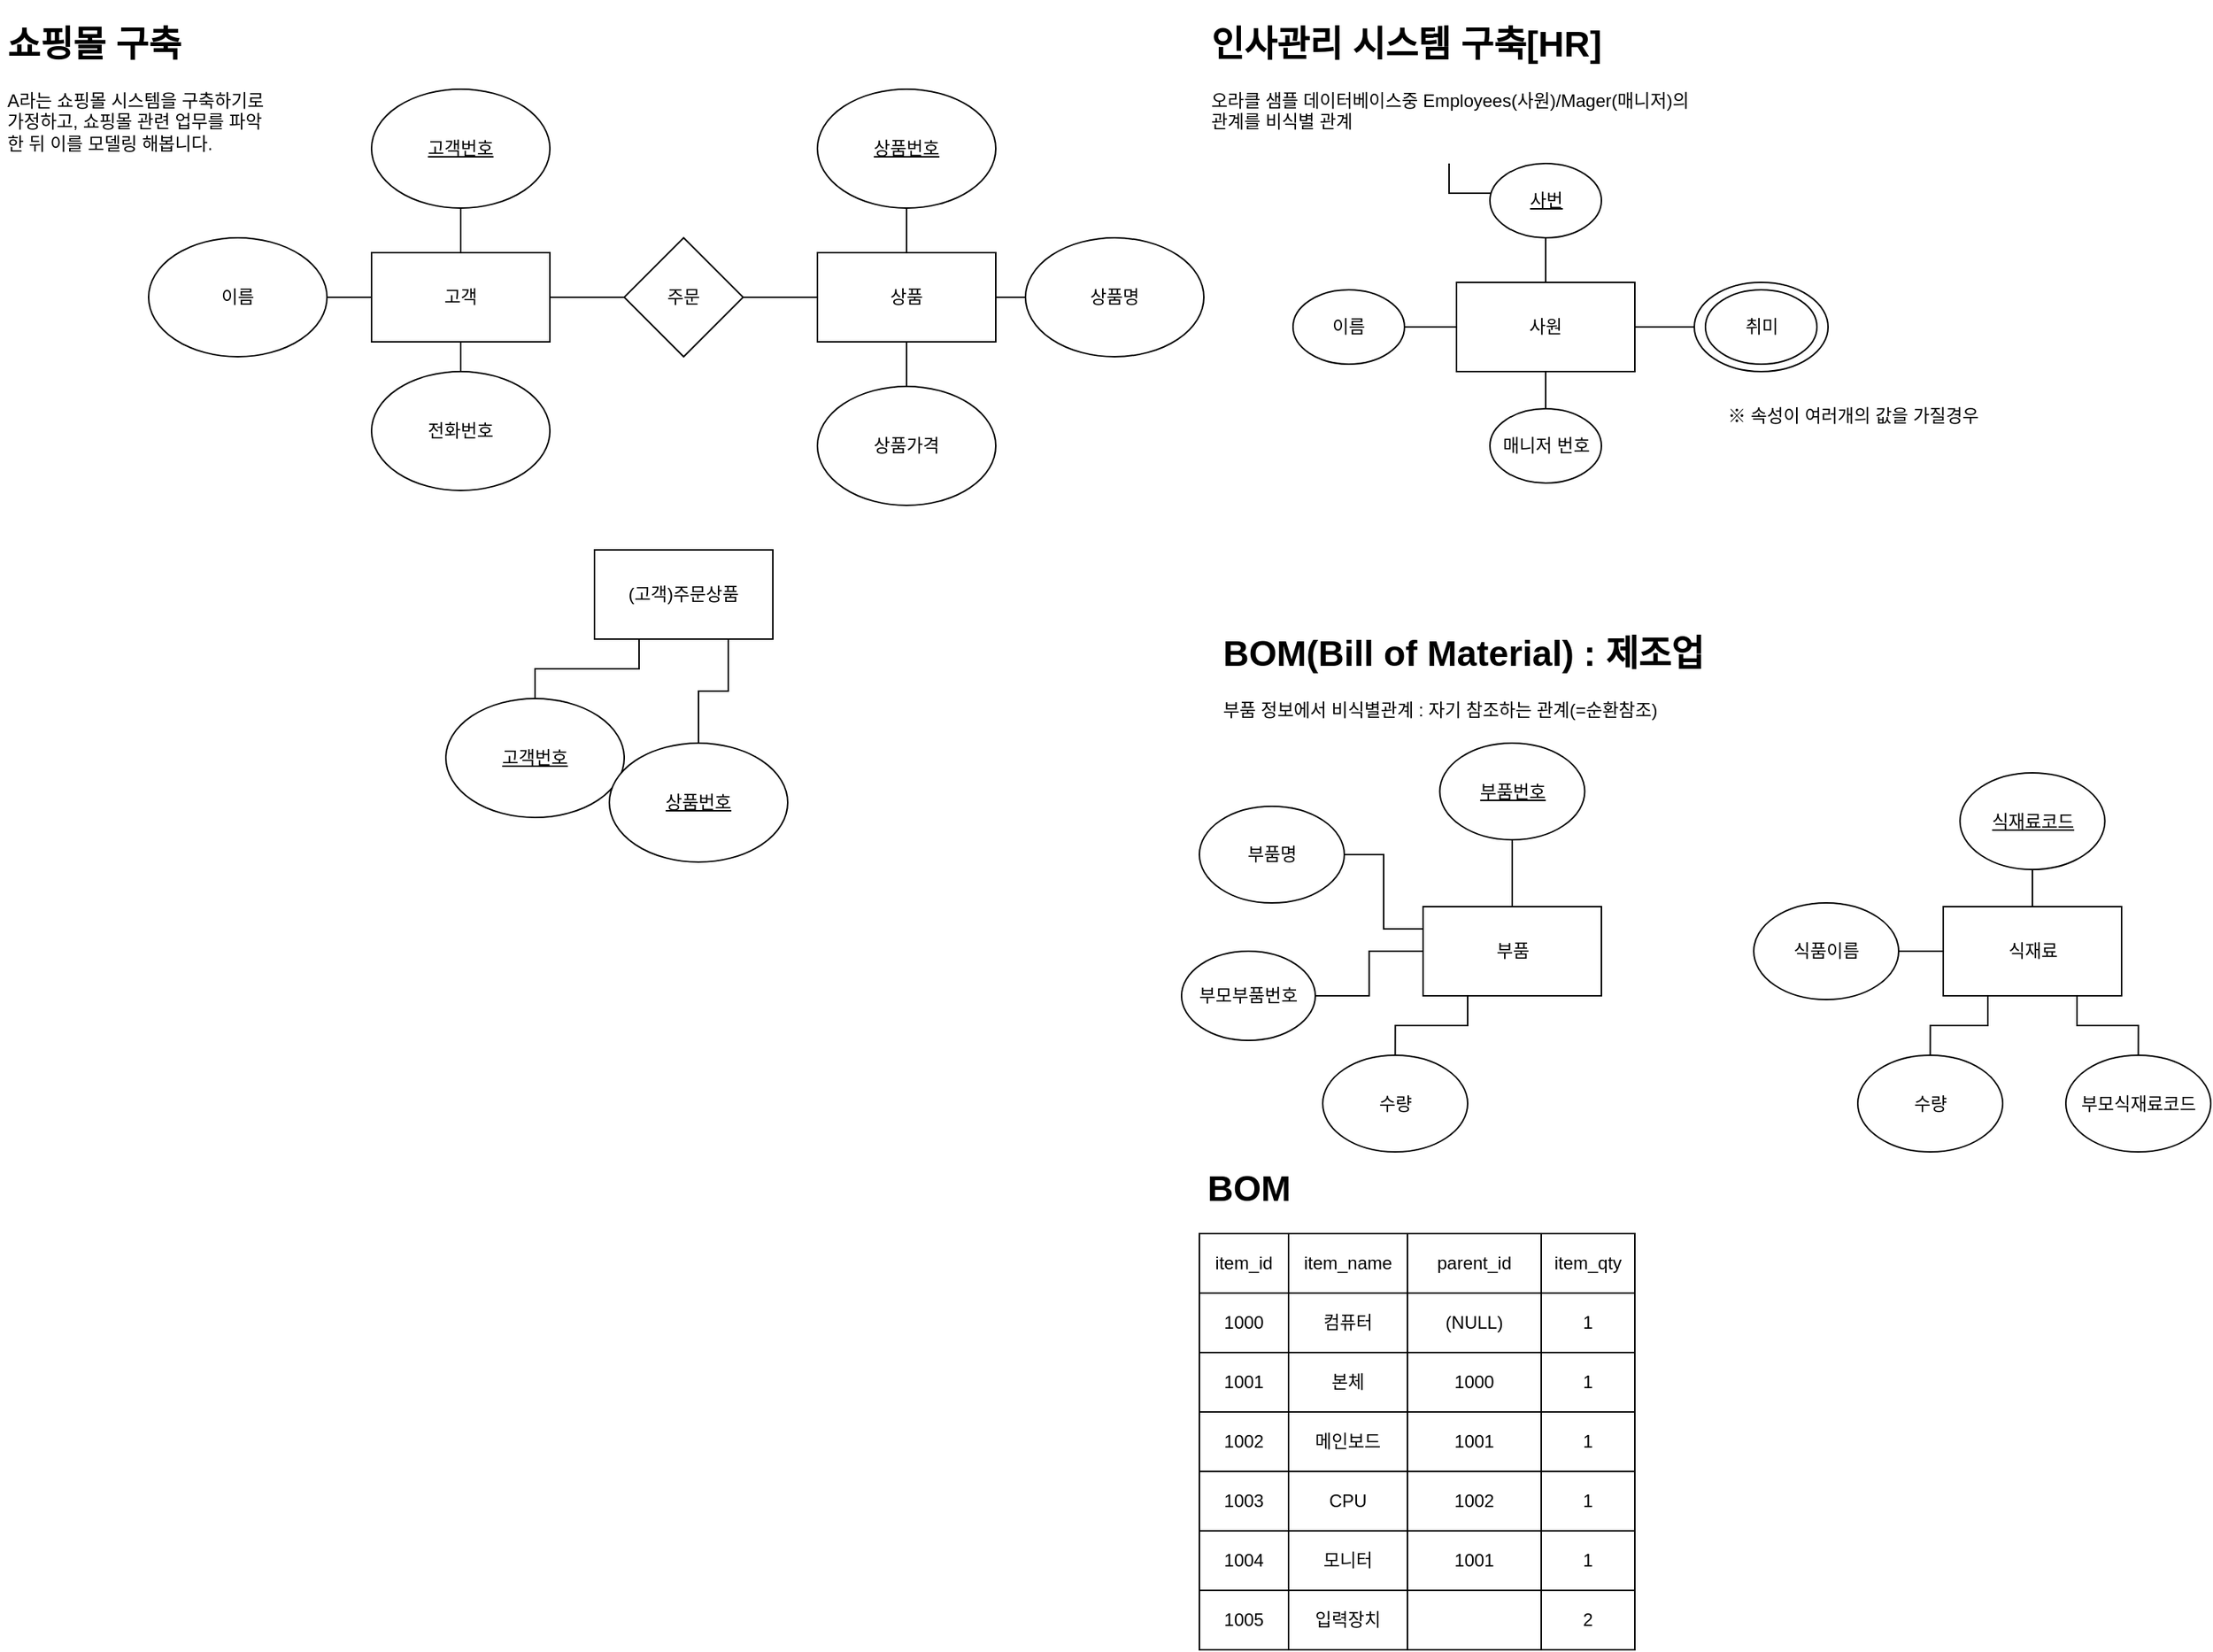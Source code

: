 <mxfile version="20.5.1" type="device"><diagram id="C5RBs43oDa-KdzZeNtuy" name="Page-1"><mxGraphModel dx="823" dy="474" grid="1" gridSize="10" guides="1" tooltips="1" connect="1" arrows="1" fold="1" page="1" pageScale="1" pageWidth="827" pageHeight="1169" math="0" shadow="0"><root><mxCell id="WIyWlLk6GJQsqaUBKTNV-0"/><mxCell id="WIyWlLk6GJQsqaUBKTNV-1" parent="WIyWlLk6GJQsqaUBKTNV-0"/><mxCell id="S60q0jy6EDqUp4H9LSwq-17" style="edgeStyle=orthogonalEdgeStyle;rounded=0;orthogonalLoop=1;jettySize=auto;html=1;exitX=1;exitY=0.5;exitDx=0;exitDy=0;entryX=0;entryY=0.5;entryDx=0;entryDy=0;endArrow=none;endFill=0;" edge="1" parent="WIyWlLk6GJQsqaUBKTNV-1" source="S60q0jy6EDqUp4H9LSwq-0" target="S60q0jy6EDqUp4H9LSwq-12"><mxGeometry relative="1" as="geometry"/></mxCell><mxCell id="S60q0jy6EDqUp4H9LSwq-0" value="고객" style="rounded=0;whiteSpace=wrap;html=1;" vertex="1" parent="WIyWlLk6GJQsqaUBKTNV-1"><mxGeometry x="270" y="170" width="120" height="60" as="geometry"/></mxCell><mxCell id="S60q0jy6EDqUp4H9LSwq-4" style="edgeStyle=orthogonalEdgeStyle;rounded=0;orthogonalLoop=1;jettySize=auto;html=1;exitX=0.5;exitY=1;exitDx=0;exitDy=0;entryX=0.5;entryY=0;entryDx=0;entryDy=0;endArrow=none;endFill=0;" edge="1" parent="WIyWlLk6GJQsqaUBKTNV-1" source="S60q0jy6EDqUp4H9LSwq-1" target="S60q0jy6EDqUp4H9LSwq-0"><mxGeometry relative="1" as="geometry"/></mxCell><mxCell id="S60q0jy6EDqUp4H9LSwq-1" value="고객번호" style="ellipse;whiteSpace=wrap;html=1;fontStyle=4" vertex="1" parent="WIyWlLk6GJQsqaUBKTNV-1"><mxGeometry x="270" y="60" width="120" height="80" as="geometry"/></mxCell><mxCell id="S60q0jy6EDqUp4H9LSwq-5" style="edgeStyle=orthogonalEdgeStyle;rounded=0;orthogonalLoop=1;jettySize=auto;html=1;exitX=1;exitY=0.5;exitDx=0;exitDy=0;entryX=0;entryY=0.5;entryDx=0;entryDy=0;endArrow=none;endFill=0;" edge="1" parent="WIyWlLk6GJQsqaUBKTNV-1" source="S60q0jy6EDqUp4H9LSwq-2" target="S60q0jy6EDqUp4H9LSwq-0"><mxGeometry relative="1" as="geometry"/></mxCell><mxCell id="S60q0jy6EDqUp4H9LSwq-2" value="이름" style="ellipse;whiteSpace=wrap;html=1;" vertex="1" parent="WIyWlLk6GJQsqaUBKTNV-1"><mxGeometry x="120" y="160" width="120" height="80" as="geometry"/></mxCell><mxCell id="S60q0jy6EDqUp4H9LSwq-6" style="edgeStyle=orthogonalEdgeStyle;rounded=0;orthogonalLoop=1;jettySize=auto;html=1;exitX=0.5;exitY=0;exitDx=0;exitDy=0;entryX=0.5;entryY=1;entryDx=0;entryDy=0;endArrow=none;endFill=0;" edge="1" parent="WIyWlLk6GJQsqaUBKTNV-1" source="S60q0jy6EDqUp4H9LSwq-3" target="S60q0jy6EDqUp4H9LSwq-0"><mxGeometry relative="1" as="geometry"/></mxCell><mxCell id="S60q0jy6EDqUp4H9LSwq-3" value="전화번호" style="ellipse;whiteSpace=wrap;html=1;" vertex="1" parent="WIyWlLk6GJQsqaUBKTNV-1"><mxGeometry x="270" y="250" width="120" height="80" as="geometry"/></mxCell><mxCell id="S60q0jy6EDqUp4H9LSwq-7" value="상품" style="rounded=0;whiteSpace=wrap;html=1;" vertex="1" parent="WIyWlLk6GJQsqaUBKTNV-1"><mxGeometry x="570" y="170" width="120" height="60" as="geometry"/></mxCell><mxCell id="S60q0jy6EDqUp4H9LSwq-15" style="edgeStyle=orthogonalEdgeStyle;rounded=0;orthogonalLoop=1;jettySize=auto;html=1;exitX=0.5;exitY=0;exitDx=0;exitDy=0;entryX=0.5;entryY=1;entryDx=0;entryDy=0;endArrow=none;endFill=0;" edge="1" parent="WIyWlLk6GJQsqaUBKTNV-1" source="S60q0jy6EDqUp4H9LSwq-9" target="S60q0jy6EDqUp4H9LSwq-7"><mxGeometry relative="1" as="geometry"/></mxCell><mxCell id="S60q0jy6EDqUp4H9LSwq-9" value="상품가격" style="ellipse;whiteSpace=wrap;html=1;" vertex="1" parent="WIyWlLk6GJQsqaUBKTNV-1"><mxGeometry x="570" y="260" width="120" height="80" as="geometry"/></mxCell><mxCell id="S60q0jy6EDqUp4H9LSwq-13" style="edgeStyle=orthogonalEdgeStyle;rounded=0;orthogonalLoop=1;jettySize=auto;html=1;exitX=0.5;exitY=1;exitDx=0;exitDy=0;entryX=0.5;entryY=0;entryDx=0;entryDy=0;endArrow=none;endFill=0;" edge="1" parent="WIyWlLk6GJQsqaUBKTNV-1" source="S60q0jy6EDqUp4H9LSwq-10" target="S60q0jy6EDqUp4H9LSwq-7"><mxGeometry relative="1" as="geometry"/></mxCell><mxCell id="S60q0jy6EDqUp4H9LSwq-10" value="상품번호" style="ellipse;whiteSpace=wrap;html=1;fontStyle=4" vertex="1" parent="WIyWlLk6GJQsqaUBKTNV-1"><mxGeometry x="570" y="60" width="120" height="80" as="geometry"/></mxCell><mxCell id="S60q0jy6EDqUp4H9LSwq-14" style="edgeStyle=orthogonalEdgeStyle;rounded=0;orthogonalLoop=1;jettySize=auto;html=1;exitX=0;exitY=0.5;exitDx=0;exitDy=0;entryX=1;entryY=0.5;entryDx=0;entryDy=0;endArrow=none;endFill=0;" edge="1" parent="WIyWlLk6GJQsqaUBKTNV-1" source="S60q0jy6EDqUp4H9LSwq-11" target="S60q0jy6EDqUp4H9LSwq-7"><mxGeometry relative="1" as="geometry"/></mxCell><mxCell id="S60q0jy6EDqUp4H9LSwq-11" value="상품명" style="ellipse;whiteSpace=wrap;html=1;" vertex="1" parent="WIyWlLk6GJQsqaUBKTNV-1"><mxGeometry x="710" y="160" width="120" height="80" as="geometry"/></mxCell><mxCell id="S60q0jy6EDqUp4H9LSwq-18" style="edgeStyle=orthogonalEdgeStyle;rounded=0;orthogonalLoop=1;jettySize=auto;html=1;exitX=1;exitY=0.5;exitDx=0;exitDy=0;entryX=0;entryY=0.5;entryDx=0;entryDy=0;endArrow=none;endFill=0;" edge="1" parent="WIyWlLk6GJQsqaUBKTNV-1" source="S60q0jy6EDqUp4H9LSwq-12" target="S60q0jy6EDqUp4H9LSwq-7"><mxGeometry relative="1" as="geometry"/></mxCell><mxCell id="S60q0jy6EDqUp4H9LSwq-12" value="주문" style="rhombus;whiteSpace=wrap;html=1;" vertex="1" parent="WIyWlLk6GJQsqaUBKTNV-1"><mxGeometry x="440" y="160" width="80" height="80" as="geometry"/></mxCell><mxCell id="S60q0jy6EDqUp4H9LSwq-16" value="&lt;h1&gt;쇼핑몰 구축&lt;/h1&gt;&lt;p&gt;A라는 쇼핑몰 시스템을 구축하기로 가정하고, 쇼핑몰 관련 업무를 파악한 뒤 이를 모델링 해봅니다.&lt;/p&gt;" style="text;html=1;strokeColor=none;fillColor=none;spacing=5;spacingTop=-20;whiteSpace=wrap;overflow=hidden;rounded=0;" vertex="1" parent="WIyWlLk6GJQsqaUBKTNV-1"><mxGeometry x="20" y="10" width="190" height="120" as="geometry"/></mxCell><mxCell id="S60q0jy6EDqUp4H9LSwq-19" value="(고객)주문상품" style="rounded=0;whiteSpace=wrap;html=1;" vertex="1" parent="WIyWlLk6GJQsqaUBKTNV-1"><mxGeometry x="420" y="370" width="120" height="60" as="geometry"/></mxCell><mxCell id="S60q0jy6EDqUp4H9LSwq-22" style="edgeStyle=orthogonalEdgeStyle;rounded=0;orthogonalLoop=1;jettySize=auto;html=1;exitX=0.5;exitY=0;exitDx=0;exitDy=0;entryX=0.25;entryY=1;entryDx=0;entryDy=0;startArrow=none;startFill=0;endArrow=none;endFill=0;" edge="1" parent="WIyWlLk6GJQsqaUBKTNV-1" source="S60q0jy6EDqUp4H9LSwq-20" target="S60q0jy6EDqUp4H9LSwq-19"><mxGeometry relative="1" as="geometry"/></mxCell><mxCell id="S60q0jy6EDqUp4H9LSwq-20" value="고객번호" style="ellipse;whiteSpace=wrap;html=1;fontStyle=4" vertex="1" parent="WIyWlLk6GJQsqaUBKTNV-1"><mxGeometry x="320" y="470" width="120" height="80" as="geometry"/></mxCell><mxCell id="S60q0jy6EDqUp4H9LSwq-23" style="edgeStyle=orthogonalEdgeStyle;rounded=0;orthogonalLoop=1;jettySize=auto;html=1;exitX=0.5;exitY=0;exitDx=0;exitDy=0;entryX=0.75;entryY=1;entryDx=0;entryDy=0;startArrow=none;startFill=0;endArrow=none;endFill=0;" edge="1" parent="WIyWlLk6GJQsqaUBKTNV-1" source="S60q0jy6EDqUp4H9LSwq-21" target="S60q0jy6EDqUp4H9LSwq-19"><mxGeometry relative="1" as="geometry"/></mxCell><mxCell id="S60q0jy6EDqUp4H9LSwq-21" value="상품번호" style="ellipse;whiteSpace=wrap;html=1;fontStyle=4" vertex="1" parent="WIyWlLk6GJQsqaUBKTNV-1"><mxGeometry x="430" y="500" width="120" height="80" as="geometry"/></mxCell><mxCell id="S60q0jy6EDqUp4H9LSwq-36" style="edgeStyle=orthogonalEdgeStyle;rounded=0;orthogonalLoop=1;jettySize=auto;html=1;startArrow=none;startFill=0;endArrow=none;endFill=0;" edge="1" parent="WIyWlLk6GJQsqaUBKTNV-1" source="S60q0jy6EDqUp4H9LSwq-24" target="S60q0jy6EDqUp4H9LSwq-26"><mxGeometry relative="1" as="geometry"/></mxCell><mxCell id="S60q0jy6EDqUp4H9LSwq-24" value="&lt;h1&gt;인사관리 시스템 구축[HR]&lt;/h1&gt;&lt;p&gt;오라클 샘플 데이터베이스중 Employees(사원)/Mager(매니저)의 관계를 비식별 관계&lt;/p&gt;" style="text;html=1;strokeColor=none;fillColor=none;spacing=5;spacingTop=-20;whiteSpace=wrap;overflow=hidden;rounded=0;" vertex="1" parent="WIyWlLk6GJQsqaUBKTNV-1"><mxGeometry x="830" y="10" width="330" height="100" as="geometry"/></mxCell><mxCell id="S60q0jy6EDqUp4H9LSwq-25" value="사원" style="rounded=0;whiteSpace=wrap;html=1;" vertex="1" parent="WIyWlLk6GJQsqaUBKTNV-1"><mxGeometry x="1000" y="190" width="120" height="60" as="geometry"/></mxCell><mxCell id="S60q0jy6EDqUp4H9LSwq-29" style="edgeStyle=orthogonalEdgeStyle;rounded=0;orthogonalLoop=1;jettySize=auto;html=1;exitX=0.5;exitY=1;exitDx=0;exitDy=0;entryX=0.5;entryY=0;entryDx=0;entryDy=0;startArrow=none;startFill=0;endArrow=none;endFill=0;" edge="1" parent="WIyWlLk6GJQsqaUBKTNV-1" source="S60q0jy6EDqUp4H9LSwq-26" target="S60q0jy6EDqUp4H9LSwq-25"><mxGeometry relative="1" as="geometry"/></mxCell><mxCell id="S60q0jy6EDqUp4H9LSwq-26" value="사번" style="ellipse;whiteSpace=wrap;html=1;fontStyle=4" vertex="1" parent="WIyWlLk6GJQsqaUBKTNV-1"><mxGeometry x="1022.5" y="110" width="75" height="50" as="geometry"/></mxCell><mxCell id="S60q0jy6EDqUp4H9LSwq-30" style="edgeStyle=orthogonalEdgeStyle;rounded=0;orthogonalLoop=1;jettySize=auto;html=1;exitX=1;exitY=0.5;exitDx=0;exitDy=0;entryX=0;entryY=0.5;entryDx=0;entryDy=0;startArrow=none;startFill=0;endArrow=none;endFill=0;" edge="1" parent="WIyWlLk6GJQsqaUBKTNV-1" source="S60q0jy6EDqUp4H9LSwq-27" target="S60q0jy6EDqUp4H9LSwq-25"><mxGeometry relative="1" as="geometry"/></mxCell><mxCell id="S60q0jy6EDqUp4H9LSwq-27" value="이름" style="ellipse;whiteSpace=wrap;html=1;" vertex="1" parent="WIyWlLk6GJQsqaUBKTNV-1"><mxGeometry x="890" y="195" width="75" height="50" as="geometry"/></mxCell><mxCell id="S60q0jy6EDqUp4H9LSwq-31" style="edgeStyle=orthogonalEdgeStyle;rounded=0;orthogonalLoop=1;jettySize=auto;html=1;exitX=0.5;exitY=0;exitDx=0;exitDy=0;entryX=0.5;entryY=1;entryDx=0;entryDy=0;startArrow=none;startFill=0;endArrow=none;endFill=0;" edge="1" parent="WIyWlLk6GJQsqaUBKTNV-1" source="S60q0jy6EDqUp4H9LSwq-28" target="S60q0jy6EDqUp4H9LSwq-25"><mxGeometry relative="1" as="geometry"/></mxCell><mxCell id="S60q0jy6EDqUp4H9LSwq-28" value="매니저 번호" style="ellipse;whiteSpace=wrap;html=1;" vertex="1" parent="WIyWlLk6GJQsqaUBKTNV-1"><mxGeometry x="1022.5" y="275" width="75" height="50" as="geometry"/></mxCell><mxCell id="S60q0jy6EDqUp4H9LSwq-34" style="edgeStyle=orthogonalEdgeStyle;rounded=0;orthogonalLoop=1;jettySize=auto;html=1;exitX=0;exitY=0.5;exitDx=0;exitDy=0;entryX=1;entryY=0.5;entryDx=0;entryDy=0;startArrow=none;startFill=0;endArrow=none;endFill=0;" edge="1" parent="WIyWlLk6GJQsqaUBKTNV-1" source="S60q0jy6EDqUp4H9LSwq-32" target="S60q0jy6EDqUp4H9LSwq-25"><mxGeometry relative="1" as="geometry"/></mxCell><mxCell id="S60q0jy6EDqUp4H9LSwq-32" value="" style="ellipse;whiteSpace=wrap;html=1;" vertex="1" parent="WIyWlLk6GJQsqaUBKTNV-1"><mxGeometry x="1160" y="190" width="90" height="60" as="geometry"/></mxCell><mxCell id="S60q0jy6EDqUp4H9LSwq-33" value="취미" style="ellipse;whiteSpace=wrap;html=1;" vertex="1" parent="WIyWlLk6GJQsqaUBKTNV-1"><mxGeometry x="1167.5" y="195" width="75" height="50" as="geometry"/></mxCell><mxCell id="S60q0jy6EDqUp4H9LSwq-35" value="※ 속성이 여러개의 값을 가질경우" style="text;html=1;strokeColor=none;fillColor=none;align=center;verticalAlign=middle;whiteSpace=wrap;rounded=0;" vertex="1" parent="WIyWlLk6GJQsqaUBKTNV-1"><mxGeometry x="1167.5" y="270" width="197.5" height="20" as="geometry"/></mxCell><mxCell id="S60q0jy6EDqUp4H9LSwq-37" value="&lt;h1&gt;BOM(Bill of Material) : 제조업&lt;/h1&gt;&lt;p&gt;부품 정보에서 비식별관계 : 자기 참조하는 관계(=순환참조)&lt;/p&gt;&lt;p&gt;&lt;br&gt;&lt;/p&gt;" style="text;html=1;strokeColor=none;fillColor=none;spacing=5;spacingTop=-20;whiteSpace=wrap;overflow=hidden;rounded=0;" vertex="1" parent="WIyWlLk6GJQsqaUBKTNV-1"><mxGeometry x="837.5" y="420" width="372.5" height="70" as="geometry"/></mxCell><mxCell id="S60q0jy6EDqUp4H9LSwq-38" value="부품" style="rounded=0;whiteSpace=wrap;html=1;" vertex="1" parent="WIyWlLk6GJQsqaUBKTNV-1"><mxGeometry x="977.5" y="610" width="120" height="60" as="geometry"/></mxCell><mxCell id="S60q0jy6EDqUp4H9LSwq-43" style="edgeStyle=orthogonalEdgeStyle;rounded=0;orthogonalLoop=1;jettySize=auto;html=1;exitX=0.5;exitY=1;exitDx=0;exitDy=0;entryX=0.5;entryY=0;entryDx=0;entryDy=0;startArrow=none;startFill=0;endArrow=none;endFill=0;" edge="1" parent="WIyWlLk6GJQsqaUBKTNV-1" source="S60q0jy6EDqUp4H9LSwq-39" target="S60q0jy6EDqUp4H9LSwq-38"><mxGeometry relative="1" as="geometry"/></mxCell><mxCell id="S60q0jy6EDqUp4H9LSwq-39" value="부품번호" style="ellipse;whiteSpace=wrap;html=1;fontStyle=4" vertex="1" parent="WIyWlLk6GJQsqaUBKTNV-1"><mxGeometry x="988.75" y="500" width="97.5" height="65" as="geometry"/></mxCell><mxCell id="S60q0jy6EDqUp4H9LSwq-44" style="edgeStyle=orthogonalEdgeStyle;rounded=0;orthogonalLoop=1;jettySize=auto;html=1;exitX=1;exitY=0.5;exitDx=0;exitDy=0;entryX=0;entryY=0.25;entryDx=0;entryDy=0;startArrow=none;startFill=0;endArrow=none;endFill=0;" edge="1" parent="WIyWlLk6GJQsqaUBKTNV-1" source="S60q0jy6EDqUp4H9LSwq-40" target="S60q0jy6EDqUp4H9LSwq-38"><mxGeometry relative="1" as="geometry"/></mxCell><mxCell id="S60q0jy6EDqUp4H9LSwq-40" value="부품명" style="ellipse;whiteSpace=wrap;html=1;" vertex="1" parent="WIyWlLk6GJQsqaUBKTNV-1"><mxGeometry x="827" y="542.5" width="97.5" height="65" as="geometry"/></mxCell><mxCell id="S60q0jy6EDqUp4H9LSwq-45" style="edgeStyle=orthogonalEdgeStyle;rounded=0;orthogonalLoop=1;jettySize=auto;html=1;exitX=0.5;exitY=0;exitDx=0;exitDy=0;entryX=0.25;entryY=1;entryDx=0;entryDy=0;startArrow=none;startFill=0;endArrow=none;endFill=0;" edge="1" parent="WIyWlLk6GJQsqaUBKTNV-1" source="S60q0jy6EDqUp4H9LSwq-41" target="S60q0jy6EDqUp4H9LSwq-38"><mxGeometry relative="1" as="geometry"/></mxCell><mxCell id="S60q0jy6EDqUp4H9LSwq-41" value="수량" style="ellipse;whiteSpace=wrap;html=1;" vertex="1" parent="WIyWlLk6GJQsqaUBKTNV-1"><mxGeometry x="910" y="710" width="97.5" height="65" as="geometry"/></mxCell><mxCell id="S60q0jy6EDqUp4H9LSwq-48" value="식재료" style="rounded=0;whiteSpace=wrap;html=1;" vertex="1" parent="WIyWlLk6GJQsqaUBKTNV-1"><mxGeometry x="1327.5" y="610" width="120" height="60" as="geometry"/></mxCell><mxCell id="S60q0jy6EDqUp4H9LSwq-49" style="edgeStyle=orthogonalEdgeStyle;rounded=0;orthogonalLoop=1;jettySize=auto;html=1;exitX=0.5;exitY=1;exitDx=0;exitDy=0;entryX=0.5;entryY=0;entryDx=0;entryDy=0;startArrow=none;startFill=0;endArrow=none;endFill=0;" edge="1" source="S60q0jy6EDqUp4H9LSwq-56" target="S60q0jy6EDqUp4H9LSwq-48" parent="WIyWlLk6GJQsqaUBKTNV-1"><mxGeometry relative="1" as="geometry"/></mxCell><mxCell id="S60q0jy6EDqUp4H9LSwq-50" style="edgeStyle=orthogonalEdgeStyle;rounded=0;orthogonalLoop=1;jettySize=auto;html=1;exitX=1;exitY=0.5;exitDx=0;exitDy=0;entryX=0;entryY=0.5;entryDx=0;entryDy=0;startArrow=none;startFill=0;endArrow=none;endFill=0;" edge="1" source="S60q0jy6EDqUp4H9LSwq-51" target="S60q0jy6EDqUp4H9LSwq-48" parent="WIyWlLk6GJQsqaUBKTNV-1"><mxGeometry relative="1" as="geometry"/></mxCell><mxCell id="S60q0jy6EDqUp4H9LSwq-51" value="식품이름" style="ellipse;whiteSpace=wrap;html=1;" vertex="1" parent="WIyWlLk6GJQsqaUBKTNV-1"><mxGeometry x="1200" y="607.5" width="97.5" height="65" as="geometry"/></mxCell><mxCell id="S60q0jy6EDqUp4H9LSwq-52" style="edgeStyle=orthogonalEdgeStyle;rounded=0;orthogonalLoop=1;jettySize=auto;html=1;exitX=0.5;exitY=0;exitDx=0;exitDy=0;entryX=0.25;entryY=1;entryDx=0;entryDy=0;startArrow=none;startFill=0;endArrow=none;endFill=0;" edge="1" source="S60q0jy6EDqUp4H9LSwq-53" target="S60q0jy6EDqUp4H9LSwq-48" parent="WIyWlLk6GJQsqaUBKTNV-1"><mxGeometry relative="1" as="geometry"/></mxCell><mxCell id="S60q0jy6EDqUp4H9LSwq-53" value="수량" style="ellipse;whiteSpace=wrap;html=1;" vertex="1" parent="WIyWlLk6GJQsqaUBKTNV-1"><mxGeometry x="1270" y="710" width="97.5" height="65" as="geometry"/></mxCell><mxCell id="S60q0jy6EDqUp4H9LSwq-54" style="edgeStyle=orthogonalEdgeStyle;rounded=0;orthogonalLoop=1;jettySize=auto;html=1;exitX=0.5;exitY=0;exitDx=0;exitDy=0;entryX=0.75;entryY=1;entryDx=0;entryDy=0;startArrow=none;startFill=0;endArrow=none;endFill=0;" edge="1" source="S60q0jy6EDqUp4H9LSwq-55" target="S60q0jy6EDqUp4H9LSwq-48" parent="WIyWlLk6GJQsqaUBKTNV-1"><mxGeometry relative="1" as="geometry"/></mxCell><mxCell id="S60q0jy6EDqUp4H9LSwq-55" value="부모식재료코드" style="ellipse;whiteSpace=wrap;html=1;" vertex="1" parent="WIyWlLk6GJQsqaUBKTNV-1"><mxGeometry x="1410" y="710" width="97.5" height="65" as="geometry"/></mxCell><mxCell id="S60q0jy6EDqUp4H9LSwq-56" value="식재료코드" style="ellipse;whiteSpace=wrap;html=1;fontStyle=4" vertex="1" parent="WIyWlLk6GJQsqaUBKTNV-1"><mxGeometry x="1338.75" y="520" width="97.5" height="65" as="geometry"/></mxCell><mxCell id="S60q0jy6EDqUp4H9LSwq-57" value="" style="shape=table;html=1;whiteSpace=wrap;startSize=0;container=1;collapsible=0;childLayout=tableLayout;" vertex="1" parent="WIyWlLk6GJQsqaUBKTNV-1"><mxGeometry x="827" y="830" width="293" height="280" as="geometry"/></mxCell><mxCell id="S60q0jy6EDqUp4H9LSwq-58" value="" style="shape=tableRow;horizontal=0;startSize=0;swimlaneHead=0;swimlaneBody=0;top=0;left=0;bottom=0;right=0;collapsible=0;dropTarget=0;fillColor=none;points=[[0,0.5],[1,0.5]];portConstraint=eastwest;" vertex="1" parent="S60q0jy6EDqUp4H9LSwq-57"><mxGeometry width="293" height="40" as="geometry"/></mxCell><mxCell id="S60q0jy6EDqUp4H9LSwq-59" value="item_id" style="shape=partialRectangle;html=1;whiteSpace=wrap;connectable=0;fillColor=none;top=0;left=0;bottom=0;right=0;overflow=hidden;" vertex="1" parent="S60q0jy6EDqUp4H9LSwq-58"><mxGeometry width="60" height="40" as="geometry"><mxRectangle width="60" height="40" as="alternateBounds"/></mxGeometry></mxCell><mxCell id="S60q0jy6EDqUp4H9LSwq-60" value="item_name" style="shape=partialRectangle;html=1;whiteSpace=wrap;connectable=0;fillColor=none;top=0;left=0;bottom=0;right=0;overflow=hidden;" vertex="1" parent="S60q0jy6EDqUp4H9LSwq-58"><mxGeometry x="60" width="80" height="40" as="geometry"><mxRectangle width="80" height="40" as="alternateBounds"/></mxGeometry></mxCell><mxCell id="S60q0jy6EDqUp4H9LSwq-61" value="parent_id" style="shape=partialRectangle;html=1;whiteSpace=wrap;connectable=0;fillColor=none;top=0;left=0;bottom=0;right=0;overflow=hidden;" vertex="1" parent="S60q0jy6EDqUp4H9LSwq-58"><mxGeometry x="140" width="90" height="40" as="geometry"><mxRectangle width="90" height="40" as="alternateBounds"/></mxGeometry></mxCell><mxCell id="S60q0jy6EDqUp4H9LSwq-70" value="item_qty" style="shape=partialRectangle;html=1;whiteSpace=wrap;connectable=0;fillColor=none;top=0;left=0;bottom=0;right=0;overflow=hidden;" vertex="1" parent="S60q0jy6EDqUp4H9LSwq-58"><mxGeometry x="230" width="63" height="40" as="geometry"><mxRectangle width="63" height="40" as="alternateBounds"/></mxGeometry></mxCell><mxCell id="S60q0jy6EDqUp4H9LSwq-62" value="" style="shape=tableRow;horizontal=0;startSize=0;swimlaneHead=0;swimlaneBody=0;top=0;left=0;bottom=0;right=0;collapsible=0;dropTarget=0;fillColor=none;points=[[0,0.5],[1,0.5]];portConstraint=eastwest;" vertex="1" parent="S60q0jy6EDqUp4H9LSwq-57"><mxGeometry y="40" width="293" height="40" as="geometry"/></mxCell><mxCell id="S60q0jy6EDqUp4H9LSwq-63" value="1000" style="shape=partialRectangle;html=1;whiteSpace=wrap;connectable=0;fillColor=none;top=0;left=0;bottom=0;right=0;overflow=hidden;" vertex="1" parent="S60q0jy6EDqUp4H9LSwq-62"><mxGeometry width="60" height="40" as="geometry"><mxRectangle width="60" height="40" as="alternateBounds"/></mxGeometry></mxCell><mxCell id="S60q0jy6EDqUp4H9LSwq-64" value="컴퓨터" style="shape=partialRectangle;html=1;whiteSpace=wrap;connectable=0;fillColor=none;top=0;left=0;bottom=0;right=0;overflow=hidden;" vertex="1" parent="S60q0jy6EDqUp4H9LSwq-62"><mxGeometry x="60" width="80" height="40" as="geometry"><mxRectangle width="80" height="40" as="alternateBounds"/></mxGeometry></mxCell><mxCell id="S60q0jy6EDqUp4H9LSwq-65" value="(NULL)" style="shape=partialRectangle;html=1;whiteSpace=wrap;connectable=0;fillColor=none;top=0;left=0;bottom=0;right=0;overflow=hidden;" vertex="1" parent="S60q0jy6EDqUp4H9LSwq-62"><mxGeometry x="140" width="90" height="40" as="geometry"><mxRectangle width="90" height="40" as="alternateBounds"/></mxGeometry></mxCell><mxCell id="S60q0jy6EDqUp4H9LSwq-71" value="1" style="shape=partialRectangle;html=1;whiteSpace=wrap;connectable=0;fillColor=none;top=0;left=0;bottom=0;right=0;overflow=hidden;" vertex="1" parent="S60q0jy6EDqUp4H9LSwq-62"><mxGeometry x="230" width="63" height="40" as="geometry"><mxRectangle width="63" height="40" as="alternateBounds"/></mxGeometry></mxCell><mxCell id="S60q0jy6EDqUp4H9LSwq-66" value="" style="shape=tableRow;horizontal=0;startSize=0;swimlaneHead=0;swimlaneBody=0;top=0;left=0;bottom=0;right=0;collapsible=0;dropTarget=0;fillColor=none;points=[[0,0.5],[1,0.5]];portConstraint=eastwest;" vertex="1" parent="S60q0jy6EDqUp4H9LSwq-57"><mxGeometry y="80" width="293" height="40" as="geometry"/></mxCell><mxCell id="S60q0jy6EDqUp4H9LSwq-67" value="1001" style="shape=partialRectangle;html=1;whiteSpace=wrap;connectable=0;fillColor=none;top=0;left=0;bottom=0;right=0;overflow=hidden;" vertex="1" parent="S60q0jy6EDqUp4H9LSwq-66"><mxGeometry width="60" height="40" as="geometry"><mxRectangle width="60" height="40" as="alternateBounds"/></mxGeometry></mxCell><mxCell id="S60q0jy6EDqUp4H9LSwq-68" value="본체" style="shape=partialRectangle;html=1;whiteSpace=wrap;connectable=0;fillColor=none;top=0;left=0;bottom=0;right=0;overflow=hidden;" vertex="1" parent="S60q0jy6EDqUp4H9LSwq-66"><mxGeometry x="60" width="80" height="40" as="geometry"><mxRectangle width="80" height="40" as="alternateBounds"/></mxGeometry></mxCell><mxCell id="S60q0jy6EDqUp4H9LSwq-69" value="1000" style="shape=partialRectangle;html=1;whiteSpace=wrap;connectable=0;fillColor=none;top=0;left=0;bottom=0;right=0;overflow=hidden;pointerEvents=1;" vertex="1" parent="S60q0jy6EDqUp4H9LSwq-66"><mxGeometry x="140" width="90" height="40" as="geometry"><mxRectangle width="90" height="40" as="alternateBounds"/></mxGeometry></mxCell><mxCell id="S60q0jy6EDqUp4H9LSwq-72" value="1" style="shape=partialRectangle;html=1;whiteSpace=wrap;connectable=0;fillColor=none;top=0;left=0;bottom=0;right=0;overflow=hidden;pointerEvents=1;" vertex="1" parent="S60q0jy6EDqUp4H9LSwq-66"><mxGeometry x="230" width="63" height="40" as="geometry"><mxRectangle width="63" height="40" as="alternateBounds"/></mxGeometry></mxCell><mxCell id="S60q0jy6EDqUp4H9LSwq-77" style="shape=tableRow;horizontal=0;startSize=0;swimlaneHead=0;swimlaneBody=0;top=0;left=0;bottom=0;right=0;collapsible=0;dropTarget=0;fillColor=none;points=[[0,0.5],[1,0.5]];portConstraint=eastwest;" vertex="1" parent="S60q0jy6EDqUp4H9LSwq-57"><mxGeometry y="120" width="293" height="40" as="geometry"/></mxCell><mxCell id="S60q0jy6EDqUp4H9LSwq-78" value="1002" style="shape=partialRectangle;html=1;whiteSpace=wrap;connectable=0;fillColor=none;top=0;left=0;bottom=0;right=0;overflow=hidden;" vertex="1" parent="S60q0jy6EDqUp4H9LSwq-77"><mxGeometry width="60" height="40" as="geometry"><mxRectangle width="60" height="40" as="alternateBounds"/></mxGeometry></mxCell><mxCell id="S60q0jy6EDqUp4H9LSwq-79" value="메인보드" style="shape=partialRectangle;html=1;whiteSpace=wrap;connectable=0;fillColor=none;top=0;left=0;bottom=0;right=0;overflow=hidden;" vertex="1" parent="S60q0jy6EDqUp4H9LSwq-77"><mxGeometry x="60" width="80" height="40" as="geometry"><mxRectangle width="80" height="40" as="alternateBounds"/></mxGeometry></mxCell><mxCell id="S60q0jy6EDqUp4H9LSwq-80" value="1001" style="shape=partialRectangle;html=1;whiteSpace=wrap;connectable=0;fillColor=none;top=0;left=0;bottom=0;right=0;overflow=hidden;pointerEvents=1;" vertex="1" parent="S60q0jy6EDqUp4H9LSwq-77"><mxGeometry x="140" width="90" height="40" as="geometry"><mxRectangle width="90" height="40" as="alternateBounds"/></mxGeometry></mxCell><mxCell id="S60q0jy6EDqUp4H9LSwq-81" value="1" style="shape=partialRectangle;html=1;whiteSpace=wrap;connectable=0;fillColor=none;top=0;left=0;bottom=0;right=0;overflow=hidden;pointerEvents=1;" vertex="1" parent="S60q0jy6EDqUp4H9LSwq-77"><mxGeometry x="230" width="63" height="40" as="geometry"><mxRectangle width="63" height="40" as="alternateBounds"/></mxGeometry></mxCell><mxCell id="S60q0jy6EDqUp4H9LSwq-83" style="shape=tableRow;horizontal=0;startSize=0;swimlaneHead=0;swimlaneBody=0;top=0;left=0;bottom=0;right=0;collapsible=0;dropTarget=0;fillColor=none;points=[[0,0.5],[1,0.5]];portConstraint=eastwest;" vertex="1" parent="S60q0jy6EDqUp4H9LSwq-57"><mxGeometry y="160" width="293" height="40" as="geometry"/></mxCell><mxCell id="S60q0jy6EDqUp4H9LSwq-84" value="1003" style="shape=partialRectangle;html=1;whiteSpace=wrap;connectable=0;fillColor=none;top=0;left=0;bottom=0;right=0;overflow=hidden;" vertex="1" parent="S60q0jy6EDqUp4H9LSwq-83"><mxGeometry width="60" height="40" as="geometry"><mxRectangle width="60" height="40" as="alternateBounds"/></mxGeometry></mxCell><mxCell id="S60q0jy6EDqUp4H9LSwq-85" value="CPU" style="shape=partialRectangle;html=1;whiteSpace=wrap;connectable=0;fillColor=none;top=0;left=0;bottom=0;right=0;overflow=hidden;" vertex="1" parent="S60q0jy6EDqUp4H9LSwq-83"><mxGeometry x="60" width="80" height="40" as="geometry"><mxRectangle width="80" height="40" as="alternateBounds"/></mxGeometry></mxCell><mxCell id="S60q0jy6EDqUp4H9LSwq-86" value="1002" style="shape=partialRectangle;html=1;whiteSpace=wrap;connectable=0;fillColor=none;top=0;left=0;bottom=0;right=0;overflow=hidden;pointerEvents=1;" vertex="1" parent="S60q0jy6EDqUp4H9LSwq-83"><mxGeometry x="140" width="90" height="40" as="geometry"><mxRectangle width="90" height="40" as="alternateBounds"/></mxGeometry></mxCell><mxCell id="S60q0jy6EDqUp4H9LSwq-87" value="1" style="shape=partialRectangle;html=1;whiteSpace=wrap;connectable=0;fillColor=none;top=0;left=0;bottom=0;right=0;overflow=hidden;pointerEvents=1;" vertex="1" parent="S60q0jy6EDqUp4H9LSwq-83"><mxGeometry x="230" width="63" height="40" as="geometry"><mxRectangle width="63" height="40" as="alternateBounds"/></mxGeometry></mxCell><mxCell id="S60q0jy6EDqUp4H9LSwq-89" style="shape=tableRow;horizontal=0;startSize=0;swimlaneHead=0;swimlaneBody=0;top=0;left=0;bottom=0;right=0;collapsible=0;dropTarget=0;fillColor=none;points=[[0,0.5],[1,0.5]];portConstraint=eastwest;" vertex="1" parent="S60q0jy6EDqUp4H9LSwq-57"><mxGeometry y="200" width="293" height="40" as="geometry"/></mxCell><mxCell id="S60q0jy6EDqUp4H9LSwq-90" value="1004" style="shape=partialRectangle;html=1;whiteSpace=wrap;connectable=0;fillColor=none;top=0;left=0;bottom=0;right=0;overflow=hidden;" vertex="1" parent="S60q0jy6EDqUp4H9LSwq-89"><mxGeometry width="60" height="40" as="geometry"><mxRectangle width="60" height="40" as="alternateBounds"/></mxGeometry></mxCell><mxCell id="S60q0jy6EDqUp4H9LSwq-91" value="모니터" style="shape=partialRectangle;html=1;whiteSpace=wrap;connectable=0;fillColor=none;top=0;left=0;bottom=0;right=0;overflow=hidden;" vertex="1" parent="S60q0jy6EDqUp4H9LSwq-89"><mxGeometry x="60" width="80" height="40" as="geometry"><mxRectangle width="80" height="40" as="alternateBounds"/></mxGeometry></mxCell><mxCell id="S60q0jy6EDqUp4H9LSwq-92" value="1001" style="shape=partialRectangle;html=1;whiteSpace=wrap;connectable=0;fillColor=none;top=0;left=0;bottom=0;right=0;overflow=hidden;pointerEvents=1;" vertex="1" parent="S60q0jy6EDqUp4H9LSwq-89"><mxGeometry x="140" width="90" height="40" as="geometry"><mxRectangle width="90" height="40" as="alternateBounds"/></mxGeometry></mxCell><mxCell id="S60q0jy6EDqUp4H9LSwq-93" value="1" style="shape=partialRectangle;html=1;whiteSpace=wrap;connectable=0;fillColor=none;top=0;left=0;bottom=0;right=0;overflow=hidden;pointerEvents=1;" vertex="1" parent="S60q0jy6EDqUp4H9LSwq-89"><mxGeometry x="230" width="63" height="40" as="geometry"><mxRectangle width="63" height="40" as="alternateBounds"/></mxGeometry></mxCell><mxCell id="S60q0jy6EDqUp4H9LSwq-95" style="shape=tableRow;horizontal=0;startSize=0;swimlaneHead=0;swimlaneBody=0;top=0;left=0;bottom=0;right=0;collapsible=0;dropTarget=0;fillColor=none;points=[[0,0.5],[1,0.5]];portConstraint=eastwest;" vertex="1" parent="S60q0jy6EDqUp4H9LSwq-57"><mxGeometry y="240" width="293" height="40" as="geometry"/></mxCell><mxCell id="S60q0jy6EDqUp4H9LSwq-96" value="1005" style="shape=partialRectangle;html=1;whiteSpace=wrap;connectable=0;fillColor=none;top=0;left=0;bottom=0;right=0;overflow=hidden;" vertex="1" parent="S60q0jy6EDqUp4H9LSwq-95"><mxGeometry width="60" height="40" as="geometry"><mxRectangle width="60" height="40" as="alternateBounds"/></mxGeometry></mxCell><mxCell id="S60q0jy6EDqUp4H9LSwq-97" value="입력장치" style="shape=partialRectangle;html=1;whiteSpace=wrap;connectable=0;fillColor=none;top=0;left=0;bottom=0;right=0;overflow=hidden;" vertex="1" parent="S60q0jy6EDqUp4H9LSwq-95"><mxGeometry x="60" width="80" height="40" as="geometry"><mxRectangle width="80" height="40" as="alternateBounds"/></mxGeometry></mxCell><mxCell id="S60q0jy6EDqUp4H9LSwq-98" style="shape=partialRectangle;html=1;whiteSpace=wrap;connectable=0;fillColor=none;top=0;left=0;bottom=0;right=0;overflow=hidden;pointerEvents=1;" vertex="1" parent="S60q0jy6EDqUp4H9LSwq-95"><mxGeometry x="140" width="90" height="40" as="geometry"><mxRectangle width="90" height="40" as="alternateBounds"/></mxGeometry></mxCell><mxCell id="S60q0jy6EDqUp4H9LSwq-99" value="2" style="shape=partialRectangle;html=1;whiteSpace=wrap;connectable=0;fillColor=none;top=0;left=0;bottom=0;right=0;overflow=hidden;pointerEvents=1;" vertex="1" parent="S60q0jy6EDqUp4H9LSwq-95"><mxGeometry x="230" width="63" height="40" as="geometry"><mxRectangle width="63" height="40" as="alternateBounds"/></mxGeometry></mxCell><mxCell id="S60q0jy6EDqUp4H9LSwq-73" value="BOM" style="text;strokeColor=none;fillColor=none;html=1;fontSize=24;fontStyle=1;verticalAlign=middle;align=center;" vertex="1" parent="WIyWlLk6GJQsqaUBKTNV-1"><mxGeometry x="810" y="780" width="100" height="40" as="geometry"/></mxCell><mxCell id="S60q0jy6EDqUp4H9LSwq-104" style="edgeStyle=orthogonalEdgeStyle;rounded=0;orthogonalLoop=1;jettySize=auto;html=1;exitX=1;exitY=0.5;exitDx=0;exitDy=0;entryX=0;entryY=0.5;entryDx=0;entryDy=0;startArrow=none;startFill=0;endArrow=none;endFill=0;" edge="1" parent="WIyWlLk6GJQsqaUBKTNV-1" source="S60q0jy6EDqUp4H9LSwq-103" target="S60q0jy6EDqUp4H9LSwq-38"><mxGeometry relative="1" as="geometry"/></mxCell><mxCell id="S60q0jy6EDqUp4H9LSwq-103" value="부모부품번호" style="ellipse;whiteSpace=wrap;html=1;" vertex="1" parent="WIyWlLk6GJQsqaUBKTNV-1"><mxGeometry x="815" y="640" width="90" height="60" as="geometry"/></mxCell></root></mxGraphModel></diagram></mxfile>